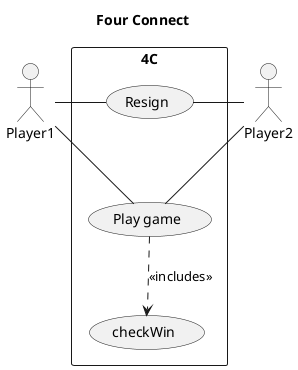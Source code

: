 @startuml

title Four Connect

actor Player1
actor Player2

rectangle 4C {
  (Play game) as play
  (Resign)
  (checkWin)
}

' layout
play .down.> checkWin : <<includes>>
play -[hidden]up- Resign

Player1 - play
Player2 - play

Player1 - Resign
Player2 - Resign



@enduml
